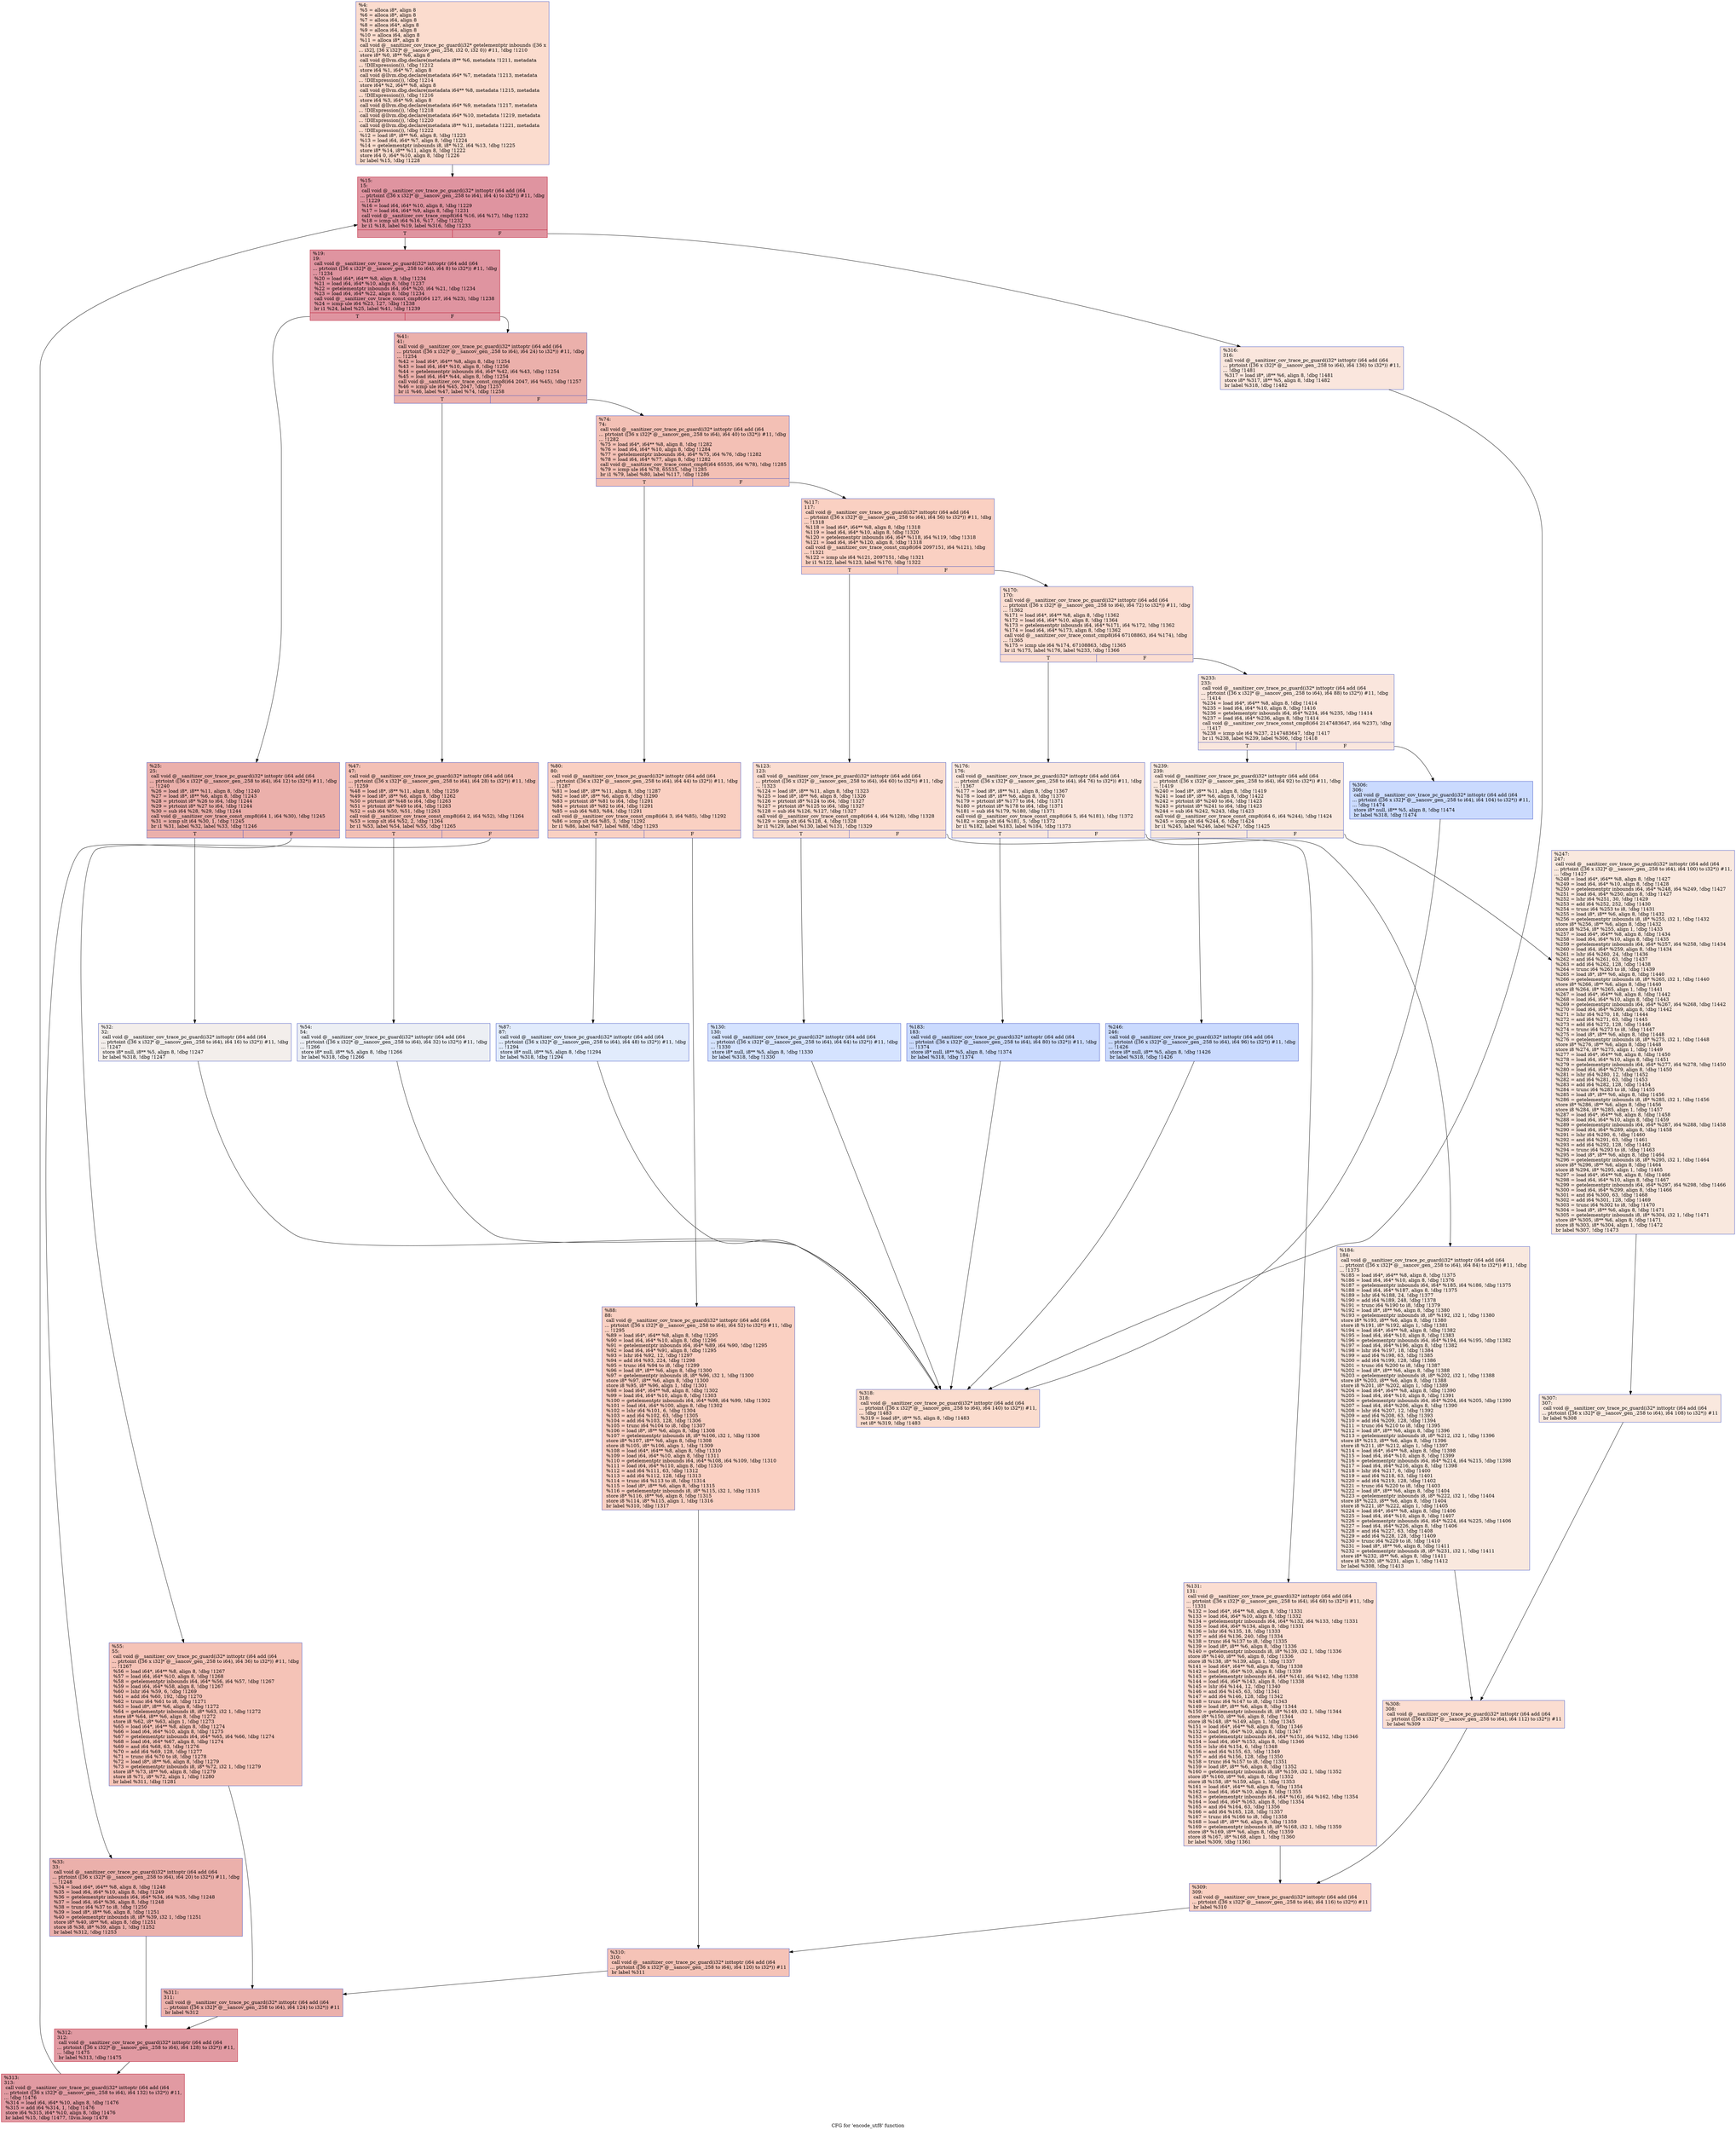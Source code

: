 digraph "CFG for 'encode_utf8' function" {
	label="CFG for 'encode_utf8' function";

	Node0x564cce77ba50 [shape=record,color="#3d50c3ff", style=filled, fillcolor="#f7af9170",label="{%4:\l  %5 = alloca i8*, align 8\l  %6 = alloca i8*, align 8\l  %7 = alloca i64, align 8\l  %8 = alloca i64*, align 8\l  %9 = alloca i64, align 8\l  %10 = alloca i64, align 8\l  %11 = alloca i8*, align 8\l  call void @__sanitizer_cov_trace_pc_guard(i32* getelementptr inbounds ([36 x\l... i32], [36 x i32]* @__sancov_gen_.258, i32 0, i32 0)) #11, !dbg !1210\l  store i8* %0, i8** %6, align 8\l  call void @llvm.dbg.declare(metadata i8** %6, metadata !1211, metadata\l... !DIExpression()), !dbg !1212\l  store i64 %1, i64* %7, align 8\l  call void @llvm.dbg.declare(metadata i64* %7, metadata !1213, metadata\l... !DIExpression()), !dbg !1214\l  store i64* %2, i64** %8, align 8\l  call void @llvm.dbg.declare(metadata i64** %8, metadata !1215, metadata\l... !DIExpression()), !dbg !1216\l  store i64 %3, i64* %9, align 8\l  call void @llvm.dbg.declare(metadata i64* %9, metadata !1217, metadata\l... !DIExpression()), !dbg !1218\l  call void @llvm.dbg.declare(metadata i64* %10, metadata !1219, metadata\l... !DIExpression()), !dbg !1220\l  call void @llvm.dbg.declare(metadata i8** %11, metadata !1221, metadata\l... !DIExpression()), !dbg !1222\l  %12 = load i8*, i8** %6, align 8, !dbg !1223\l  %13 = load i64, i64* %7, align 8, !dbg !1224\l  %14 = getelementptr inbounds i8, i8* %12, i64 %13, !dbg !1225\l  store i8* %14, i8** %11, align 8, !dbg !1222\l  store i64 0, i64* %10, align 8, !dbg !1226\l  br label %15, !dbg !1228\l}"];
	Node0x564cce77ba50 -> Node0x564cce7509e0;
	Node0x564cce7509e0 [shape=record,color="#b70d28ff", style=filled, fillcolor="#b70d2870",label="{%15:\l15:                                               \l  call void @__sanitizer_cov_trace_pc_guard(i32* inttoptr (i64 add (i64\l... ptrtoint ([36 x i32]* @__sancov_gen_.258 to i64), i64 4) to i32*)) #11, !dbg\l... !1229\l  %16 = load i64, i64* %10, align 8, !dbg !1229\l  %17 = load i64, i64* %9, align 8, !dbg !1231\l  call void @__sanitizer_cov_trace_cmp8(i64 %16, i64 %17), !dbg !1232\l  %18 = icmp ult i64 %16, %17, !dbg !1232\l  br i1 %18, label %19, label %316, !dbg !1233\l|{<s0>T|<s1>F}}"];
	Node0x564cce7509e0:s0 -> Node0x564cce750a30;
	Node0x564cce7509e0:s1 -> Node0x564cce77c270;
	Node0x564cce750a30 [shape=record,color="#b70d28ff", style=filled, fillcolor="#b70d2870",label="{%19:\l19:                                               \l  call void @__sanitizer_cov_trace_pc_guard(i32* inttoptr (i64 add (i64\l... ptrtoint ([36 x i32]* @__sancov_gen_.258 to i64), i64 8) to i32*)) #11, !dbg\l... !1234\l  %20 = load i64*, i64** %8, align 8, !dbg !1234\l  %21 = load i64, i64* %10, align 8, !dbg !1237\l  %22 = getelementptr inbounds i64, i64* %20, i64 %21, !dbg !1234\l  %23 = load i64, i64* %22, align 8, !dbg !1234\l  call void @__sanitizer_cov_trace_const_cmp8(i64 127, i64 %23), !dbg !1238\l  %24 = icmp ule i64 %23, 127, !dbg !1238\l  br i1 %24, label %25, label %41, !dbg !1239\l|{<s0>T|<s1>F}}"];
	Node0x564cce750a30:s0 -> Node0x564cce750a80;
	Node0x564cce750a30:s1 -> Node0x564cce750b70;
	Node0x564cce750a80 [shape=record,color="#3d50c3ff", style=filled, fillcolor="#d24b4070",label="{%25:\l25:                                               \l  call void @__sanitizer_cov_trace_pc_guard(i32* inttoptr (i64 add (i64\l... ptrtoint ([36 x i32]* @__sancov_gen_.258 to i64), i64 12) to i32*)) #11, !dbg\l... !1240\l  %26 = load i8*, i8** %11, align 8, !dbg !1240\l  %27 = load i8*, i8** %6, align 8, !dbg !1243\l  %28 = ptrtoint i8* %26 to i64, !dbg !1244\l  %29 = ptrtoint i8* %27 to i64, !dbg !1244\l  %30 = sub i64 %28, %29, !dbg !1244\l  call void @__sanitizer_cov_trace_const_cmp8(i64 1, i64 %30), !dbg !1245\l  %31 = icmp slt i64 %30, 1, !dbg !1245\l  br i1 %31, label %32, label %33, !dbg !1246\l|{<s0>T|<s1>F}}"];
	Node0x564cce750a80:s0 -> Node0x564cce750ad0;
	Node0x564cce750a80:s1 -> Node0x564cce750b20;
	Node0x564cce750ad0 [shape=record,color="#3d50c3ff", style=filled, fillcolor="#e5d8d170",label="{%32:\l32:                                               \l  call void @__sanitizer_cov_trace_pc_guard(i32* inttoptr (i64 add (i64\l... ptrtoint ([36 x i32]* @__sancov_gen_.258 to i64), i64 16) to i32*)) #11, !dbg\l... !1247\l  store i8* null, i8** %5, align 8, !dbg !1247\l  br label %318, !dbg !1247\l}"];
	Node0x564cce750ad0 -> Node0x564cce77c2c0;
	Node0x564cce750b20 [shape=record,color="#3d50c3ff", style=filled, fillcolor="#d24b4070",label="{%33:\l33:                                               \l  call void @__sanitizer_cov_trace_pc_guard(i32* inttoptr (i64 add (i64\l... ptrtoint ([36 x i32]* @__sancov_gen_.258 to i64), i64 20) to i32*)) #11, !dbg\l... !1248\l  %34 = load i64*, i64** %8, align 8, !dbg !1248\l  %35 = load i64, i64* %10, align 8, !dbg !1249\l  %36 = getelementptr inbounds i64, i64* %34, i64 %35, !dbg !1248\l  %37 = load i64, i64* %36, align 8, !dbg !1248\l  %38 = trunc i64 %37 to i8, !dbg !1250\l  %39 = load i8*, i8** %6, align 8, !dbg !1251\l  %40 = getelementptr inbounds i8, i8* %39, i32 1, !dbg !1251\l  store i8* %40, i8** %6, align 8, !dbg !1251\l  store i8 %38, i8* %39, align 1, !dbg !1252\l  br label %312, !dbg !1253\l}"];
	Node0x564cce750b20 -> Node0x564cce77c1d0;
	Node0x564cce750b70 [shape=record,color="#3d50c3ff", style=filled, fillcolor="#d24b4070",label="{%41:\l41:                                               \l  call void @__sanitizer_cov_trace_pc_guard(i32* inttoptr (i64 add (i64\l... ptrtoint ([36 x i32]* @__sancov_gen_.258 to i64), i64 24) to i32*)) #11, !dbg\l... !1254\l  %42 = load i64*, i64** %8, align 8, !dbg !1254\l  %43 = load i64, i64* %10, align 8, !dbg !1256\l  %44 = getelementptr inbounds i64, i64* %42, i64 %43, !dbg !1254\l  %45 = load i64, i64* %44, align 8, !dbg !1254\l  call void @__sanitizer_cov_trace_const_cmp8(i64 2047, i64 %45), !dbg !1257\l  %46 = icmp ule i64 %45, 2047, !dbg !1257\l  br i1 %46, label %47, label %74, !dbg !1258\l|{<s0>T|<s1>F}}"];
	Node0x564cce750b70:s0 -> Node0x564cce750bc0;
	Node0x564cce750b70:s1 -> Node0x564cce77baf0;
	Node0x564cce750bc0 [shape=record,color="#3d50c3ff", style=filled, fillcolor="#e5705870",label="{%47:\l47:                                               \l  call void @__sanitizer_cov_trace_pc_guard(i32* inttoptr (i64 add (i64\l... ptrtoint ([36 x i32]* @__sancov_gen_.258 to i64), i64 28) to i32*)) #11, !dbg\l... !1259\l  %48 = load i8*, i8** %11, align 8, !dbg !1259\l  %49 = load i8*, i8** %6, align 8, !dbg !1262\l  %50 = ptrtoint i8* %48 to i64, !dbg !1263\l  %51 = ptrtoint i8* %49 to i64, !dbg !1263\l  %52 = sub i64 %50, %51, !dbg !1263\l  call void @__sanitizer_cov_trace_const_cmp8(i64 2, i64 %52), !dbg !1264\l  %53 = icmp slt i64 %52, 2, !dbg !1264\l  br i1 %53, label %54, label %55, !dbg !1265\l|{<s0>T|<s1>F}}"];
	Node0x564cce750bc0:s0 -> Node0x564cce750c10;
	Node0x564cce750bc0:s1 -> Node0x564cce77baa0;
	Node0x564cce750c10 [shape=record,color="#3d50c3ff", style=filled, fillcolor="#d4dbe670",label="{%54:\l54:                                               \l  call void @__sanitizer_cov_trace_pc_guard(i32* inttoptr (i64 add (i64\l... ptrtoint ([36 x i32]* @__sancov_gen_.258 to i64), i64 32) to i32*)) #11, !dbg\l... !1266\l  store i8* null, i8** %5, align 8, !dbg !1266\l  br label %318, !dbg !1266\l}"];
	Node0x564cce750c10 -> Node0x564cce77c2c0;
	Node0x564cce77baa0 [shape=record,color="#3d50c3ff", style=filled, fillcolor="#e8765c70",label="{%55:\l55:                                               \l  call void @__sanitizer_cov_trace_pc_guard(i32* inttoptr (i64 add (i64\l... ptrtoint ([36 x i32]* @__sancov_gen_.258 to i64), i64 36) to i32*)) #11, !dbg\l... !1267\l  %56 = load i64*, i64** %8, align 8, !dbg !1267\l  %57 = load i64, i64* %10, align 8, !dbg !1268\l  %58 = getelementptr inbounds i64, i64* %56, i64 %57, !dbg !1267\l  %59 = load i64, i64* %58, align 8, !dbg !1267\l  %60 = lshr i64 %59, 6, !dbg !1269\l  %61 = add i64 %60, 192, !dbg !1270\l  %62 = trunc i64 %61 to i8, !dbg !1271\l  %63 = load i8*, i8** %6, align 8, !dbg !1272\l  %64 = getelementptr inbounds i8, i8* %63, i32 1, !dbg !1272\l  store i8* %64, i8** %6, align 8, !dbg !1272\l  store i8 %62, i8* %63, align 1, !dbg !1273\l  %65 = load i64*, i64** %8, align 8, !dbg !1274\l  %66 = load i64, i64* %10, align 8, !dbg !1275\l  %67 = getelementptr inbounds i64, i64* %65, i64 %66, !dbg !1274\l  %68 = load i64, i64* %67, align 8, !dbg !1274\l  %69 = and i64 %68, 63, !dbg !1276\l  %70 = add i64 %69, 128, !dbg !1277\l  %71 = trunc i64 %70 to i8, !dbg !1278\l  %72 = load i8*, i8** %6, align 8, !dbg !1279\l  %73 = getelementptr inbounds i8, i8* %72, i32 1, !dbg !1279\l  store i8* %73, i8** %6, align 8, !dbg !1279\l  store i8 %71, i8* %72, align 1, !dbg !1280\l  br label %311, !dbg !1281\l}"];
	Node0x564cce77baa0 -> Node0x564cce77c180;
	Node0x564cce77baf0 [shape=record,color="#3d50c3ff", style=filled, fillcolor="#e5705870",label="{%74:\l74:                                               \l  call void @__sanitizer_cov_trace_pc_guard(i32* inttoptr (i64 add (i64\l... ptrtoint ([36 x i32]* @__sancov_gen_.258 to i64), i64 40) to i32*)) #11, !dbg\l... !1282\l  %75 = load i64*, i64** %8, align 8, !dbg !1282\l  %76 = load i64, i64* %10, align 8, !dbg !1284\l  %77 = getelementptr inbounds i64, i64* %75, i64 %76, !dbg !1282\l  %78 = load i64, i64* %77, align 8, !dbg !1282\l  call void @__sanitizer_cov_trace_const_cmp8(i64 65535, i64 %78), !dbg !1285\l  %79 = icmp ule i64 %78, 65535, !dbg !1285\l  br i1 %79, label %80, label %117, !dbg !1286\l|{<s0>T|<s1>F}}"];
	Node0x564cce77baf0:s0 -> Node0x564cce77bb40;
	Node0x564cce77baf0:s1 -> Node0x564cce77bc30;
	Node0x564cce77bb40 [shape=record,color="#3d50c3ff", style=filled, fillcolor="#f3947570",label="{%80:\l80:                                               \l  call void @__sanitizer_cov_trace_pc_guard(i32* inttoptr (i64 add (i64\l... ptrtoint ([36 x i32]* @__sancov_gen_.258 to i64), i64 44) to i32*)) #11, !dbg\l... !1287\l  %81 = load i8*, i8** %11, align 8, !dbg !1287\l  %82 = load i8*, i8** %6, align 8, !dbg !1290\l  %83 = ptrtoint i8* %81 to i64, !dbg !1291\l  %84 = ptrtoint i8* %82 to i64, !dbg !1291\l  %85 = sub i64 %83, %84, !dbg !1291\l  call void @__sanitizer_cov_trace_const_cmp8(i64 3, i64 %85), !dbg !1292\l  %86 = icmp slt i64 %85, 3, !dbg !1292\l  br i1 %86, label %87, label %88, !dbg !1293\l|{<s0>T|<s1>F}}"];
	Node0x564cce77bb40:s0 -> Node0x564cce77bb90;
	Node0x564cce77bb40:s1 -> Node0x564cce77bbe0;
	Node0x564cce77bb90 [shape=record,color="#3d50c3ff", style=filled, fillcolor="#bbd1f870",label="{%87:\l87:                                               \l  call void @__sanitizer_cov_trace_pc_guard(i32* inttoptr (i64 add (i64\l... ptrtoint ([36 x i32]* @__sancov_gen_.258 to i64), i64 48) to i32*)) #11, !dbg\l... !1294\l  store i8* null, i8** %5, align 8, !dbg !1294\l  br label %318, !dbg !1294\l}"];
	Node0x564cce77bb90 -> Node0x564cce77c2c0;
	Node0x564cce77bbe0 [shape=record,color="#3d50c3ff", style=filled, fillcolor="#f3947570",label="{%88:\l88:                                               \l  call void @__sanitizer_cov_trace_pc_guard(i32* inttoptr (i64 add (i64\l... ptrtoint ([36 x i32]* @__sancov_gen_.258 to i64), i64 52) to i32*)) #11, !dbg\l... !1295\l  %89 = load i64*, i64** %8, align 8, !dbg !1295\l  %90 = load i64, i64* %10, align 8, !dbg !1296\l  %91 = getelementptr inbounds i64, i64* %89, i64 %90, !dbg !1295\l  %92 = load i64, i64* %91, align 8, !dbg !1295\l  %93 = lshr i64 %92, 12, !dbg !1297\l  %94 = add i64 %93, 224, !dbg !1298\l  %95 = trunc i64 %94 to i8, !dbg !1299\l  %96 = load i8*, i8** %6, align 8, !dbg !1300\l  %97 = getelementptr inbounds i8, i8* %96, i32 1, !dbg !1300\l  store i8* %97, i8** %6, align 8, !dbg !1300\l  store i8 %95, i8* %96, align 1, !dbg !1301\l  %98 = load i64*, i64** %8, align 8, !dbg !1302\l  %99 = load i64, i64* %10, align 8, !dbg !1303\l  %100 = getelementptr inbounds i64, i64* %98, i64 %99, !dbg !1302\l  %101 = load i64, i64* %100, align 8, !dbg !1302\l  %102 = lshr i64 %101, 6, !dbg !1304\l  %103 = and i64 %102, 63, !dbg !1305\l  %104 = add i64 %103, 128, !dbg !1306\l  %105 = trunc i64 %104 to i8, !dbg !1307\l  %106 = load i8*, i8** %6, align 8, !dbg !1308\l  %107 = getelementptr inbounds i8, i8* %106, i32 1, !dbg !1308\l  store i8* %107, i8** %6, align 8, !dbg !1308\l  store i8 %105, i8* %106, align 1, !dbg !1309\l  %108 = load i64*, i64** %8, align 8, !dbg !1310\l  %109 = load i64, i64* %10, align 8, !dbg !1311\l  %110 = getelementptr inbounds i64, i64* %108, i64 %109, !dbg !1310\l  %111 = load i64, i64* %110, align 8, !dbg !1310\l  %112 = and i64 %111, 63, !dbg !1312\l  %113 = add i64 %112, 128, !dbg !1313\l  %114 = trunc i64 %113 to i8, !dbg !1314\l  %115 = load i8*, i8** %6, align 8, !dbg !1315\l  %116 = getelementptr inbounds i8, i8* %115, i32 1, !dbg !1315\l  store i8* %116, i8** %6, align 8, !dbg !1315\l  store i8 %114, i8* %115, align 1, !dbg !1316\l  br label %310, !dbg !1317\l}"];
	Node0x564cce77bbe0 -> Node0x564cce77c130;
	Node0x564cce77bc30 [shape=record,color="#3d50c3ff", style=filled, fillcolor="#f3947570",label="{%117:\l117:                                              \l  call void @__sanitizer_cov_trace_pc_guard(i32* inttoptr (i64 add (i64\l... ptrtoint ([36 x i32]* @__sancov_gen_.258 to i64), i64 56) to i32*)) #11, !dbg\l... !1318\l  %118 = load i64*, i64** %8, align 8, !dbg !1318\l  %119 = load i64, i64* %10, align 8, !dbg !1320\l  %120 = getelementptr inbounds i64, i64* %118, i64 %119, !dbg !1318\l  %121 = load i64, i64* %120, align 8, !dbg !1318\l  call void @__sanitizer_cov_trace_const_cmp8(i64 2097151, i64 %121), !dbg\l... !1321\l  %122 = icmp ule i64 %121, 2097151, !dbg !1321\l  br i1 %122, label %123, label %170, !dbg !1322\l|{<s0>T|<s1>F}}"];
	Node0x564cce77bc30:s0 -> Node0x564cce77bc80;
	Node0x564cce77bc30:s1 -> Node0x564cce77bd70;
	Node0x564cce77bc80 [shape=record,color="#3d50c3ff", style=filled, fillcolor="#f7b39670",label="{%123:\l123:                                              \l  call void @__sanitizer_cov_trace_pc_guard(i32* inttoptr (i64 add (i64\l... ptrtoint ([36 x i32]* @__sancov_gen_.258 to i64), i64 60) to i32*)) #11, !dbg\l... !1323\l  %124 = load i8*, i8** %11, align 8, !dbg !1323\l  %125 = load i8*, i8** %6, align 8, !dbg !1326\l  %126 = ptrtoint i8* %124 to i64, !dbg !1327\l  %127 = ptrtoint i8* %125 to i64, !dbg !1327\l  %128 = sub i64 %126, %127, !dbg !1327\l  call void @__sanitizer_cov_trace_const_cmp8(i64 4, i64 %128), !dbg !1328\l  %129 = icmp slt i64 %128, 4, !dbg !1328\l  br i1 %129, label %130, label %131, !dbg !1329\l|{<s0>T|<s1>F}}"];
	Node0x564cce77bc80:s0 -> Node0x564cce77bcd0;
	Node0x564cce77bc80:s1 -> Node0x564cce77bd20;
	Node0x564cce77bcd0 [shape=record,color="#3d50c3ff", style=filled, fillcolor="#a1c0ff70",label="{%130:\l130:                                              \l  call void @__sanitizer_cov_trace_pc_guard(i32* inttoptr (i64 add (i64\l... ptrtoint ([36 x i32]* @__sancov_gen_.258 to i64), i64 64) to i32*)) #11, !dbg\l... !1330\l  store i8* null, i8** %5, align 8, !dbg !1330\l  br label %318, !dbg !1330\l}"];
	Node0x564cce77bcd0 -> Node0x564cce77c2c0;
	Node0x564cce77bd20 [shape=record,color="#3d50c3ff", style=filled, fillcolor="#f7b39670",label="{%131:\l131:                                              \l  call void @__sanitizer_cov_trace_pc_guard(i32* inttoptr (i64 add (i64\l... ptrtoint ([36 x i32]* @__sancov_gen_.258 to i64), i64 68) to i32*)) #11, !dbg\l... !1331\l  %132 = load i64*, i64** %8, align 8, !dbg !1331\l  %133 = load i64, i64* %10, align 8, !dbg !1332\l  %134 = getelementptr inbounds i64, i64* %132, i64 %133, !dbg !1331\l  %135 = load i64, i64* %134, align 8, !dbg !1331\l  %136 = lshr i64 %135, 18, !dbg !1333\l  %137 = add i64 %136, 240, !dbg !1334\l  %138 = trunc i64 %137 to i8, !dbg !1335\l  %139 = load i8*, i8** %6, align 8, !dbg !1336\l  %140 = getelementptr inbounds i8, i8* %139, i32 1, !dbg !1336\l  store i8* %140, i8** %6, align 8, !dbg !1336\l  store i8 %138, i8* %139, align 1, !dbg !1337\l  %141 = load i64*, i64** %8, align 8, !dbg !1338\l  %142 = load i64, i64* %10, align 8, !dbg !1339\l  %143 = getelementptr inbounds i64, i64* %141, i64 %142, !dbg !1338\l  %144 = load i64, i64* %143, align 8, !dbg !1338\l  %145 = lshr i64 %144, 12, !dbg !1340\l  %146 = and i64 %145, 63, !dbg !1341\l  %147 = add i64 %146, 128, !dbg !1342\l  %148 = trunc i64 %147 to i8, !dbg !1343\l  %149 = load i8*, i8** %6, align 8, !dbg !1344\l  %150 = getelementptr inbounds i8, i8* %149, i32 1, !dbg !1344\l  store i8* %150, i8** %6, align 8, !dbg !1344\l  store i8 %148, i8* %149, align 1, !dbg !1345\l  %151 = load i64*, i64** %8, align 8, !dbg !1346\l  %152 = load i64, i64* %10, align 8, !dbg !1347\l  %153 = getelementptr inbounds i64, i64* %151, i64 %152, !dbg !1346\l  %154 = load i64, i64* %153, align 8, !dbg !1346\l  %155 = lshr i64 %154, 6, !dbg !1348\l  %156 = and i64 %155, 63, !dbg !1349\l  %157 = add i64 %156, 128, !dbg !1350\l  %158 = trunc i64 %157 to i8, !dbg !1351\l  %159 = load i8*, i8** %6, align 8, !dbg !1352\l  %160 = getelementptr inbounds i8, i8* %159, i32 1, !dbg !1352\l  store i8* %160, i8** %6, align 8, !dbg !1352\l  store i8 %158, i8* %159, align 1, !dbg !1353\l  %161 = load i64*, i64** %8, align 8, !dbg !1354\l  %162 = load i64, i64* %10, align 8, !dbg !1355\l  %163 = getelementptr inbounds i64, i64* %161, i64 %162, !dbg !1354\l  %164 = load i64, i64* %163, align 8, !dbg !1354\l  %165 = and i64 %164, 63, !dbg !1356\l  %166 = add i64 %165, 128, !dbg !1357\l  %167 = trunc i64 %166 to i8, !dbg !1358\l  %168 = load i8*, i8** %6, align 8, !dbg !1359\l  %169 = getelementptr inbounds i8, i8* %168, i32 1, !dbg !1359\l  store i8* %169, i8** %6, align 8, !dbg !1359\l  store i8 %167, i8* %168, align 1, !dbg !1360\l  br label %309, !dbg !1361\l}"];
	Node0x564cce77bd20 -> Node0x564cce77c0e0;
	Node0x564cce77bd70 [shape=record,color="#3d50c3ff", style=filled, fillcolor="#f7b39670",label="{%170:\l170:                                              \l  call void @__sanitizer_cov_trace_pc_guard(i32* inttoptr (i64 add (i64\l... ptrtoint ([36 x i32]* @__sancov_gen_.258 to i64), i64 72) to i32*)) #11, !dbg\l... !1362\l  %171 = load i64*, i64** %8, align 8, !dbg !1362\l  %172 = load i64, i64* %10, align 8, !dbg !1364\l  %173 = getelementptr inbounds i64, i64* %171, i64 %172, !dbg !1362\l  %174 = load i64, i64* %173, align 8, !dbg !1362\l  call void @__sanitizer_cov_trace_const_cmp8(i64 67108863, i64 %174), !dbg\l... !1365\l  %175 = icmp ule i64 %174, 67108863, !dbg !1365\l  br i1 %175, label %176, label %233, !dbg !1366\l|{<s0>T|<s1>F}}"];
	Node0x564cce77bd70:s0 -> Node0x564cce77bdc0;
	Node0x564cce77bd70:s1 -> Node0x564cce77beb0;
	Node0x564cce77bdc0 [shape=record,color="#3d50c3ff", style=filled, fillcolor="#f3c7b170",label="{%176:\l176:                                              \l  call void @__sanitizer_cov_trace_pc_guard(i32* inttoptr (i64 add (i64\l... ptrtoint ([36 x i32]* @__sancov_gen_.258 to i64), i64 76) to i32*)) #11, !dbg\l... !1367\l  %177 = load i8*, i8** %11, align 8, !dbg !1367\l  %178 = load i8*, i8** %6, align 8, !dbg !1370\l  %179 = ptrtoint i8* %177 to i64, !dbg !1371\l  %180 = ptrtoint i8* %178 to i64, !dbg !1371\l  %181 = sub i64 %179, %180, !dbg !1371\l  call void @__sanitizer_cov_trace_const_cmp8(i64 5, i64 %181), !dbg !1372\l  %182 = icmp slt i64 %181, 5, !dbg !1372\l  br i1 %182, label %183, label %184, !dbg !1373\l|{<s0>T|<s1>F}}"];
	Node0x564cce77bdc0:s0 -> Node0x564cce77be10;
	Node0x564cce77bdc0:s1 -> Node0x564cce77be60;
	Node0x564cce77be10 [shape=record,color="#3d50c3ff", style=filled, fillcolor="#88abfd70",label="{%183:\l183:                                              \l  call void @__sanitizer_cov_trace_pc_guard(i32* inttoptr (i64 add (i64\l... ptrtoint ([36 x i32]* @__sancov_gen_.258 to i64), i64 80) to i32*)) #11, !dbg\l... !1374\l  store i8* null, i8** %5, align 8, !dbg !1374\l  br label %318, !dbg !1374\l}"];
	Node0x564cce77be10 -> Node0x564cce77c2c0;
	Node0x564cce77be60 [shape=record,color="#3d50c3ff", style=filled, fillcolor="#f2cab570",label="{%184:\l184:                                              \l  call void @__sanitizer_cov_trace_pc_guard(i32* inttoptr (i64 add (i64\l... ptrtoint ([36 x i32]* @__sancov_gen_.258 to i64), i64 84) to i32*)) #11, !dbg\l... !1375\l  %185 = load i64*, i64** %8, align 8, !dbg !1375\l  %186 = load i64, i64* %10, align 8, !dbg !1376\l  %187 = getelementptr inbounds i64, i64* %185, i64 %186, !dbg !1375\l  %188 = load i64, i64* %187, align 8, !dbg !1375\l  %189 = lshr i64 %188, 24, !dbg !1377\l  %190 = add i64 %189, 248, !dbg !1378\l  %191 = trunc i64 %190 to i8, !dbg !1379\l  %192 = load i8*, i8** %6, align 8, !dbg !1380\l  %193 = getelementptr inbounds i8, i8* %192, i32 1, !dbg !1380\l  store i8* %193, i8** %6, align 8, !dbg !1380\l  store i8 %191, i8* %192, align 1, !dbg !1381\l  %194 = load i64*, i64** %8, align 8, !dbg !1382\l  %195 = load i64, i64* %10, align 8, !dbg !1383\l  %196 = getelementptr inbounds i64, i64* %194, i64 %195, !dbg !1382\l  %197 = load i64, i64* %196, align 8, !dbg !1382\l  %198 = lshr i64 %197, 18, !dbg !1384\l  %199 = and i64 %198, 63, !dbg !1385\l  %200 = add i64 %199, 128, !dbg !1386\l  %201 = trunc i64 %200 to i8, !dbg !1387\l  %202 = load i8*, i8** %6, align 8, !dbg !1388\l  %203 = getelementptr inbounds i8, i8* %202, i32 1, !dbg !1388\l  store i8* %203, i8** %6, align 8, !dbg !1388\l  store i8 %201, i8* %202, align 1, !dbg !1389\l  %204 = load i64*, i64** %8, align 8, !dbg !1390\l  %205 = load i64, i64* %10, align 8, !dbg !1391\l  %206 = getelementptr inbounds i64, i64* %204, i64 %205, !dbg !1390\l  %207 = load i64, i64* %206, align 8, !dbg !1390\l  %208 = lshr i64 %207, 12, !dbg !1392\l  %209 = and i64 %208, 63, !dbg !1393\l  %210 = add i64 %209, 128, !dbg !1394\l  %211 = trunc i64 %210 to i8, !dbg !1395\l  %212 = load i8*, i8** %6, align 8, !dbg !1396\l  %213 = getelementptr inbounds i8, i8* %212, i32 1, !dbg !1396\l  store i8* %213, i8** %6, align 8, !dbg !1396\l  store i8 %211, i8* %212, align 1, !dbg !1397\l  %214 = load i64*, i64** %8, align 8, !dbg !1398\l  %215 = load i64, i64* %10, align 8, !dbg !1399\l  %216 = getelementptr inbounds i64, i64* %214, i64 %215, !dbg !1398\l  %217 = load i64, i64* %216, align 8, !dbg !1398\l  %218 = lshr i64 %217, 6, !dbg !1400\l  %219 = and i64 %218, 63, !dbg !1401\l  %220 = add i64 %219, 128, !dbg !1402\l  %221 = trunc i64 %220 to i8, !dbg !1403\l  %222 = load i8*, i8** %6, align 8, !dbg !1404\l  %223 = getelementptr inbounds i8, i8* %222, i32 1, !dbg !1404\l  store i8* %223, i8** %6, align 8, !dbg !1404\l  store i8 %221, i8* %222, align 1, !dbg !1405\l  %224 = load i64*, i64** %8, align 8, !dbg !1406\l  %225 = load i64, i64* %10, align 8, !dbg !1407\l  %226 = getelementptr inbounds i64, i64* %224, i64 %225, !dbg !1406\l  %227 = load i64, i64* %226, align 8, !dbg !1406\l  %228 = and i64 %227, 63, !dbg !1408\l  %229 = add i64 %228, 128, !dbg !1409\l  %230 = trunc i64 %229 to i8, !dbg !1410\l  %231 = load i8*, i8** %6, align 8, !dbg !1411\l  %232 = getelementptr inbounds i8, i8* %231, i32 1, !dbg !1411\l  store i8* %232, i8** %6, align 8, !dbg !1411\l  store i8 %230, i8* %231, align 1, !dbg !1412\l  br label %308, !dbg !1413\l}"];
	Node0x564cce77be60 -> Node0x564cce77c090;
	Node0x564cce77beb0 [shape=record,color="#3d50c3ff", style=filled, fillcolor="#f3c7b170",label="{%233:\l233:                                              \l  call void @__sanitizer_cov_trace_pc_guard(i32* inttoptr (i64 add (i64\l... ptrtoint ([36 x i32]* @__sancov_gen_.258 to i64), i64 88) to i32*)) #11, !dbg\l... !1414\l  %234 = load i64*, i64** %8, align 8, !dbg !1414\l  %235 = load i64, i64* %10, align 8, !dbg !1416\l  %236 = getelementptr inbounds i64, i64* %234, i64 %235, !dbg !1414\l  %237 = load i64, i64* %236, align 8, !dbg !1414\l  call void @__sanitizer_cov_trace_const_cmp8(i64 2147483647, i64 %237), !dbg\l... !1417\l  %238 = icmp ule i64 %237, 2147483647, !dbg !1417\l  br i1 %238, label %239, label %306, !dbg !1418\l|{<s0>T|<s1>F}}"];
	Node0x564cce77beb0:s0 -> Node0x564cce77bf00;
	Node0x564cce77beb0:s1 -> Node0x564cce77bff0;
	Node0x564cce77bf00 [shape=record,color="#3d50c3ff", style=filled, fillcolor="#f2cab570",label="{%239:\l239:                                              \l  call void @__sanitizer_cov_trace_pc_guard(i32* inttoptr (i64 add (i64\l... ptrtoint ([36 x i32]* @__sancov_gen_.258 to i64), i64 92) to i32*)) #11, !dbg\l... !1419\l  %240 = load i8*, i8** %11, align 8, !dbg !1419\l  %241 = load i8*, i8** %6, align 8, !dbg !1422\l  %242 = ptrtoint i8* %240 to i64, !dbg !1423\l  %243 = ptrtoint i8* %241 to i64, !dbg !1423\l  %244 = sub i64 %242, %243, !dbg !1423\l  call void @__sanitizer_cov_trace_const_cmp8(i64 6, i64 %244), !dbg !1424\l  %245 = icmp slt i64 %244, 6, !dbg !1424\l  br i1 %245, label %246, label %247, !dbg !1425\l|{<s0>T|<s1>F}}"];
	Node0x564cce77bf00:s0 -> Node0x564cce77bf50;
	Node0x564cce77bf00:s1 -> Node0x564cce77bfa0;
	Node0x564cce77bf50 [shape=record,color="#3d50c3ff", style=filled, fillcolor="#88abfd70",label="{%246:\l246:                                              \l  call void @__sanitizer_cov_trace_pc_guard(i32* inttoptr (i64 add (i64\l... ptrtoint ([36 x i32]* @__sancov_gen_.258 to i64), i64 96) to i32*)) #11, !dbg\l... !1426\l  store i8* null, i8** %5, align 8, !dbg !1426\l  br label %318, !dbg !1426\l}"];
	Node0x564cce77bf50 -> Node0x564cce77c2c0;
	Node0x564cce77bfa0 [shape=record,color="#3d50c3ff", style=filled, fillcolor="#f2cab570",label="{%247:\l247:                                              \l  call void @__sanitizer_cov_trace_pc_guard(i32* inttoptr (i64 add (i64\l... ptrtoint ([36 x i32]* @__sancov_gen_.258 to i64), i64 100) to i32*)) #11,\l... !dbg !1427\l  %248 = load i64*, i64** %8, align 8, !dbg !1427\l  %249 = load i64, i64* %10, align 8, !dbg !1428\l  %250 = getelementptr inbounds i64, i64* %248, i64 %249, !dbg !1427\l  %251 = load i64, i64* %250, align 8, !dbg !1427\l  %252 = lshr i64 %251, 30, !dbg !1429\l  %253 = add i64 %252, 252, !dbg !1430\l  %254 = trunc i64 %253 to i8, !dbg !1431\l  %255 = load i8*, i8** %6, align 8, !dbg !1432\l  %256 = getelementptr inbounds i8, i8* %255, i32 1, !dbg !1432\l  store i8* %256, i8** %6, align 8, !dbg !1432\l  store i8 %254, i8* %255, align 1, !dbg !1433\l  %257 = load i64*, i64** %8, align 8, !dbg !1434\l  %258 = load i64, i64* %10, align 8, !dbg !1435\l  %259 = getelementptr inbounds i64, i64* %257, i64 %258, !dbg !1434\l  %260 = load i64, i64* %259, align 8, !dbg !1434\l  %261 = lshr i64 %260, 24, !dbg !1436\l  %262 = and i64 %261, 63, !dbg !1437\l  %263 = add i64 %262, 128, !dbg !1438\l  %264 = trunc i64 %263 to i8, !dbg !1439\l  %265 = load i8*, i8** %6, align 8, !dbg !1440\l  %266 = getelementptr inbounds i8, i8* %265, i32 1, !dbg !1440\l  store i8* %266, i8** %6, align 8, !dbg !1440\l  store i8 %264, i8* %265, align 1, !dbg !1441\l  %267 = load i64*, i64** %8, align 8, !dbg !1442\l  %268 = load i64, i64* %10, align 8, !dbg !1443\l  %269 = getelementptr inbounds i64, i64* %267, i64 %268, !dbg !1442\l  %270 = load i64, i64* %269, align 8, !dbg !1442\l  %271 = lshr i64 %270, 18, !dbg !1444\l  %272 = and i64 %271, 63, !dbg !1445\l  %273 = add i64 %272, 128, !dbg !1446\l  %274 = trunc i64 %273 to i8, !dbg !1447\l  %275 = load i8*, i8** %6, align 8, !dbg !1448\l  %276 = getelementptr inbounds i8, i8* %275, i32 1, !dbg !1448\l  store i8* %276, i8** %6, align 8, !dbg !1448\l  store i8 %274, i8* %275, align 1, !dbg !1449\l  %277 = load i64*, i64** %8, align 8, !dbg !1450\l  %278 = load i64, i64* %10, align 8, !dbg !1451\l  %279 = getelementptr inbounds i64, i64* %277, i64 %278, !dbg !1450\l  %280 = load i64, i64* %279, align 8, !dbg !1450\l  %281 = lshr i64 %280, 12, !dbg !1452\l  %282 = and i64 %281, 63, !dbg !1453\l  %283 = add i64 %282, 128, !dbg !1454\l  %284 = trunc i64 %283 to i8, !dbg !1455\l  %285 = load i8*, i8** %6, align 8, !dbg !1456\l  %286 = getelementptr inbounds i8, i8* %285, i32 1, !dbg !1456\l  store i8* %286, i8** %6, align 8, !dbg !1456\l  store i8 %284, i8* %285, align 1, !dbg !1457\l  %287 = load i64*, i64** %8, align 8, !dbg !1458\l  %288 = load i64, i64* %10, align 8, !dbg !1459\l  %289 = getelementptr inbounds i64, i64* %287, i64 %288, !dbg !1458\l  %290 = load i64, i64* %289, align 8, !dbg !1458\l  %291 = lshr i64 %290, 6, !dbg !1460\l  %292 = and i64 %291, 63, !dbg !1461\l  %293 = add i64 %292, 128, !dbg !1462\l  %294 = trunc i64 %293 to i8, !dbg !1463\l  %295 = load i8*, i8** %6, align 8, !dbg !1464\l  %296 = getelementptr inbounds i8, i8* %295, i32 1, !dbg !1464\l  store i8* %296, i8** %6, align 8, !dbg !1464\l  store i8 %294, i8* %295, align 1, !dbg !1465\l  %297 = load i64*, i64** %8, align 8, !dbg !1466\l  %298 = load i64, i64* %10, align 8, !dbg !1467\l  %299 = getelementptr inbounds i64, i64* %297, i64 %298, !dbg !1466\l  %300 = load i64, i64* %299, align 8, !dbg !1466\l  %301 = and i64 %300, 63, !dbg !1468\l  %302 = add i64 %301, 128, !dbg !1469\l  %303 = trunc i64 %302 to i8, !dbg !1470\l  %304 = load i8*, i8** %6, align 8, !dbg !1471\l  %305 = getelementptr inbounds i8, i8* %304, i32 1, !dbg !1471\l  store i8* %305, i8** %6, align 8, !dbg !1471\l  store i8 %303, i8* %304, align 1, !dbg !1472\l  br label %307, !dbg !1473\l}"];
	Node0x564cce77bfa0 -> Node0x564cce77c040;
	Node0x564cce77bff0 [shape=record,color="#3d50c3ff", style=filled, fillcolor="#88abfd70",label="{%306:\l306:                                              \l  call void @__sanitizer_cov_trace_pc_guard(i32* inttoptr (i64 add (i64\l... ptrtoint ([36 x i32]* @__sancov_gen_.258 to i64), i64 104) to i32*)) #11,\l... !dbg !1474\l  store i8* null, i8** %5, align 8, !dbg !1474\l  br label %318, !dbg !1474\l}"];
	Node0x564cce77bff0 -> Node0x564cce77c2c0;
	Node0x564cce77c040 [shape=record,color="#3d50c3ff", style=filled, fillcolor="#f2cab570",label="{%307:\l307:                                              \l  call void @__sanitizer_cov_trace_pc_guard(i32* inttoptr (i64 add (i64\l... ptrtoint ([36 x i32]* @__sancov_gen_.258 to i64), i64 108) to i32*)) #11\l  br label %308\l}"];
	Node0x564cce77c040 -> Node0x564cce77c090;
	Node0x564cce77c090 [shape=record,color="#3d50c3ff", style=filled, fillcolor="#f7b39670",label="{%308:\l308:                                              \l  call void @__sanitizer_cov_trace_pc_guard(i32* inttoptr (i64 add (i64\l... ptrtoint ([36 x i32]* @__sancov_gen_.258 to i64), i64 112) to i32*)) #11\l  br label %309\l}"];
	Node0x564cce77c090 -> Node0x564cce77c0e0;
	Node0x564cce77c0e0 [shape=record,color="#3d50c3ff", style=filled, fillcolor="#f3947570",label="{%309:\l309:                                              \l  call void @__sanitizer_cov_trace_pc_guard(i32* inttoptr (i64 add (i64\l... ptrtoint ([36 x i32]* @__sancov_gen_.258 to i64), i64 116) to i32*)) #11\l  br label %310\l}"];
	Node0x564cce77c0e0 -> Node0x564cce77c130;
	Node0x564cce77c130 [shape=record,color="#3d50c3ff", style=filled, fillcolor="#e8765c70",label="{%310:\l310:                                              \l  call void @__sanitizer_cov_trace_pc_guard(i32* inttoptr (i64 add (i64\l... ptrtoint ([36 x i32]* @__sancov_gen_.258 to i64), i64 120) to i32*)) #11\l  br label %311\l}"];
	Node0x564cce77c130 -> Node0x564cce77c180;
	Node0x564cce77c180 [shape=record,color="#3d50c3ff", style=filled, fillcolor="#d24b4070",label="{%311:\l311:                                              \l  call void @__sanitizer_cov_trace_pc_guard(i32* inttoptr (i64 add (i64\l... ptrtoint ([36 x i32]* @__sancov_gen_.258 to i64), i64 124) to i32*)) #11\l  br label %312\l}"];
	Node0x564cce77c180 -> Node0x564cce77c1d0;
	Node0x564cce77c1d0 [shape=record,color="#b70d28ff", style=filled, fillcolor="#bb1b2c70",label="{%312:\l312:                                              \l  call void @__sanitizer_cov_trace_pc_guard(i32* inttoptr (i64 add (i64\l... ptrtoint ([36 x i32]* @__sancov_gen_.258 to i64), i64 128) to i32*)) #11,\l... !dbg !1475\l  br label %313, !dbg !1475\l}"];
	Node0x564cce77c1d0 -> Node0x564cce77c220;
	Node0x564cce77c220 [shape=record,color="#b70d28ff", style=filled, fillcolor="#bb1b2c70",label="{%313:\l313:                                              \l  call void @__sanitizer_cov_trace_pc_guard(i32* inttoptr (i64 add (i64\l... ptrtoint ([36 x i32]* @__sancov_gen_.258 to i64), i64 132) to i32*)) #11,\l... !dbg !1476\l  %314 = load i64, i64* %10, align 8, !dbg !1476\l  %315 = add i64 %314, 1, !dbg !1476\l  store i64 %315, i64* %10, align 8, !dbg !1476\l  br label %15, !dbg !1477, !llvm.loop !1478\l}"];
	Node0x564cce77c220 -> Node0x564cce7509e0;
	Node0x564cce77c270 [shape=record,color="#3d50c3ff", style=filled, fillcolor="#f3c7b170",label="{%316:\l316:                                              \l  call void @__sanitizer_cov_trace_pc_guard(i32* inttoptr (i64 add (i64\l... ptrtoint ([36 x i32]* @__sancov_gen_.258 to i64), i64 136) to i32*)) #11,\l... !dbg !1481\l  %317 = load i8*, i8** %6, align 8, !dbg !1481\l  store i8* %317, i8** %5, align 8, !dbg !1482\l  br label %318, !dbg !1482\l}"];
	Node0x564cce77c270 -> Node0x564cce77c2c0;
	Node0x564cce77c2c0 [shape=record,color="#3d50c3ff", style=filled, fillcolor="#f7af9170",label="{%318:\l318:                                              \l  call void @__sanitizer_cov_trace_pc_guard(i32* inttoptr (i64 add (i64\l... ptrtoint ([36 x i32]* @__sancov_gen_.258 to i64), i64 140) to i32*)) #11,\l... !dbg !1483\l  %319 = load i8*, i8** %5, align 8, !dbg !1483\l  ret i8* %319, !dbg !1483\l}"];
}
